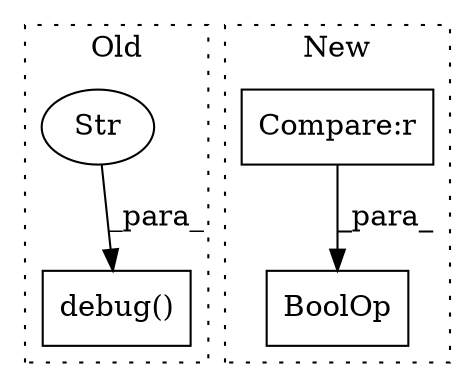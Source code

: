 digraph G {
subgraph cluster0 {
1 [label="debug()" a="75" s="11773,11810" l="13,1" shape="box"];
3 [label="Str" a="66" s="11786" l="24" shape="ellipse"];
label = "Old";
style="dotted";
}
subgraph cluster1 {
2 [label="BoolOp" a="72" s="10420" l="54" shape="box"];
4 [label="Compare:r" a="40" s="10442" l="32" shape="box"];
label = "New";
style="dotted";
}
3 -> 1 [label="_para_"];
4 -> 2 [label="_para_"];
}